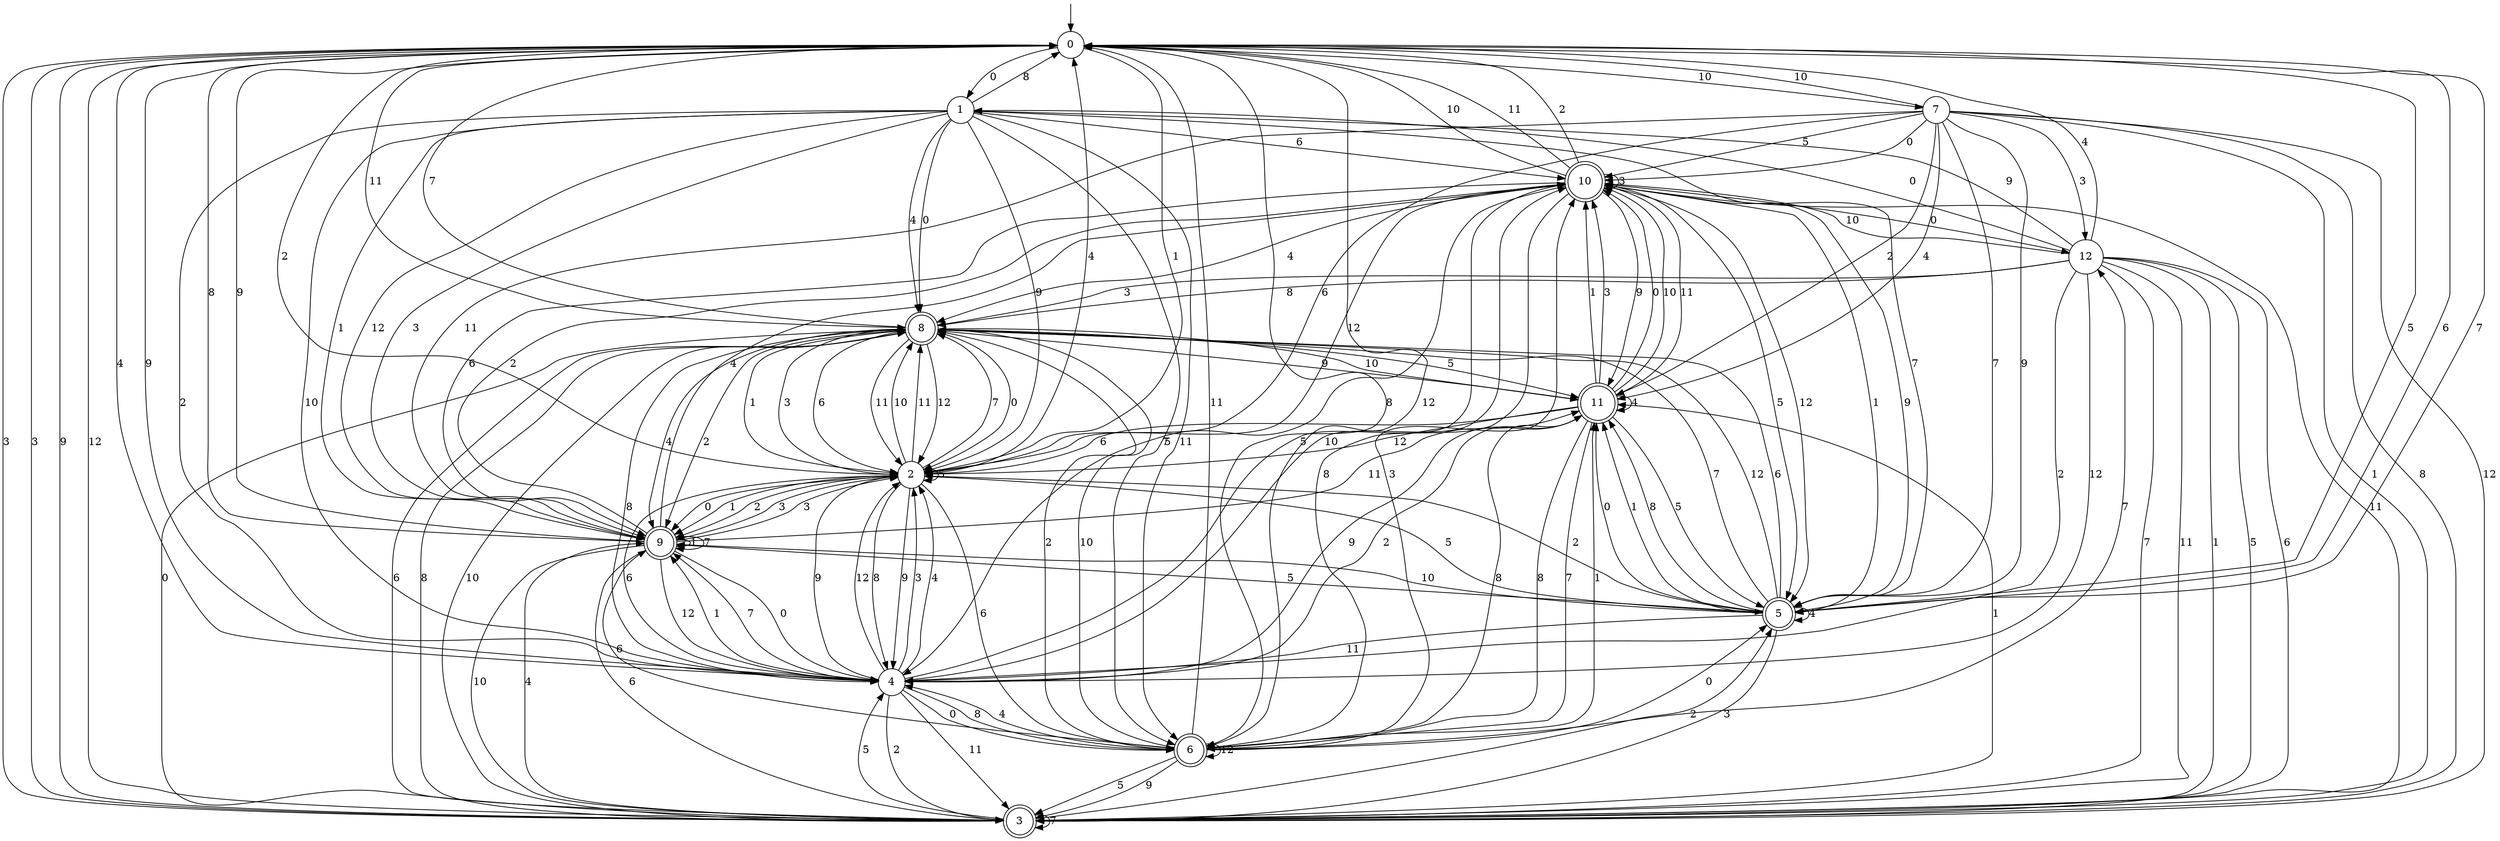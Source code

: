 digraph g {

	s0 [shape="circle" label="0"];
	s1 [shape="circle" label="1"];
	s2 [shape="circle" label="2"];
	s3 [shape="doublecircle" label="3"];
	s4 [shape="circle" label="4"];
	s5 [shape="doublecircle" label="5"];
	s6 [shape="doublecircle" label="6"];
	s7 [shape="circle" label="7"];
	s8 [shape="doublecircle" label="8"];
	s9 [shape="doublecircle" label="9"];
	s10 [shape="doublecircle" label="10"];
	s11 [shape="doublecircle" label="11"];
	s12 [shape="circle" label="12"];
	s0 -> s1 [label="0"];
	s0 -> s2 [label="1"];
	s0 -> s2 [label="2"];
	s0 -> s3 [label="3"];
	s0 -> s4 [label="4"];
	s0 -> s5 [label="5"];
	s0 -> s5 [label="6"];
	s0 -> s5 [label="7"];
	s0 -> s6 [label="8"];
	s0 -> s4 [label="9"];
	s0 -> s7 [label="10"];
	s0 -> s8 [label="11"];
	s0 -> s6 [label="12"];
	s1 -> s8 [label="0"];
	s1 -> s9 [label="1"];
	s1 -> s4 [label="2"];
	s1 -> s9 [label="3"];
	s1 -> s8 [label="4"];
	s1 -> s6 [label="5"];
	s1 -> s10 [label="6"];
	s1 -> s5 [label="7"];
	s1 -> s0 [label="8"];
	s1 -> s2 [label="9"];
	s1 -> s4 [label="10"];
	s1 -> s6 [label="11"];
	s1 -> s9 [label="12"];
	s2 -> s9 [label="0"];
	s2 -> s9 [label="1"];
	s2 -> s9 [label="2"];
	s2 -> s9 [label="3"];
	s2 -> s0 [label="4"];
	s2 -> s2 [label="5"];
	s2 -> s6 [label="6"];
	s2 -> s8 [label="7"];
	s2 -> s4 [label="8"];
	s2 -> s4 [label="9"];
	s2 -> s8 [label="10"];
	s2 -> s8 [label="11"];
	s2 -> s10 [label="12"];
	s3 -> s8 [label="0"];
	s3 -> s11 [label="1"];
	s3 -> s5 [label="2"];
	s3 -> s0 [label="3"];
	s3 -> s9 [label="4"];
	s3 -> s4 [label="5"];
	s3 -> s8 [label="6"];
	s3 -> s3 [label="7"];
	s3 -> s8 [label="8"];
	s3 -> s0 [label="9"];
	s3 -> s8 [label="10"];
	s3 -> s10 [label="11"];
	s3 -> s0 [label="12"];
	s4 -> s6 [label="0"];
	s4 -> s9 [label="1"];
	s4 -> s3 [label="2"];
	s4 -> s2 [label="3"];
	s4 -> s2 [label="4"];
	s4 -> s10 [label="5"];
	s4 -> s2 [label="6"];
	s4 -> s9 [label="7"];
	s4 -> s6 [label="8"];
	s4 -> s2 [label="9"];
	s4 -> s10 [label="10"];
	s4 -> s3 [label="11"];
	s4 -> s2 [label="12"];
	s5 -> s11 [label="0"];
	s5 -> s11 [label="1"];
	s5 -> s2 [label="2"];
	s5 -> s3 [label="3"];
	s5 -> s5 [label="4"];
	s5 -> s2 [label="5"];
	s5 -> s8 [label="6"];
	s5 -> s8 [label="7"];
	s5 -> s11 [label="8"];
	s5 -> s10 [label="9"];
	s5 -> s9 [label="10"];
	s5 -> s4 [label="11"];
	s5 -> s8 [label="12"];
	s6 -> s5 [label="0"];
	s6 -> s11 [label="1"];
	s6 -> s8 [label="2"];
	s6 -> s10 [label="3"];
	s6 -> s4 [label="4"];
	s6 -> s3 [label="5"];
	s6 -> s9 [label="6"];
	s6 -> s12 [label="7"];
	s6 -> s11 [label="8"];
	s6 -> s3 [label="9"];
	s6 -> s8 [label="10"];
	s6 -> s0 [label="11"];
	s6 -> s6 [label="12"];
	s7 -> s10 [label="0"];
	s7 -> s3 [label="1"];
	s7 -> s11 [label="2"];
	s7 -> s12 [label="3"];
	s7 -> s11 [label="4"];
	s7 -> s10 [label="5"];
	s7 -> s2 [label="6"];
	s7 -> s5 [label="7"];
	s7 -> s3 [label="8"];
	s7 -> s5 [label="9"];
	s7 -> s0 [label="10"];
	s7 -> s9 [label="11"];
	s7 -> s3 [label="12"];
	s8 -> s2 [label="0"];
	s8 -> s2 [label="1"];
	s8 -> s9 [label="2"];
	s8 -> s2 [label="3"];
	s8 -> s9 [label="4"];
	s8 -> s11 [label="5"];
	s8 -> s2 [label="6"];
	s8 -> s0 [label="7"];
	s8 -> s4 [label="8"];
	s8 -> s11 [label="9"];
	s8 -> s11 [label="10"];
	s8 -> s2 [label="11"];
	s8 -> s2 [label="12"];
	s9 -> s4 [label="0"];
	s9 -> s9 [label="1"];
	s9 -> s10 [label="2"];
	s9 -> s2 [label="3"];
	s9 -> s10 [label="4"];
	s9 -> s5 [label="5"];
	s9 -> s3 [label="6"];
	s9 -> s9 [label="7"];
	s9 -> s0 [label="8"];
	s9 -> s0 [label="9"];
	s9 -> s3 [label="10"];
	s9 -> s11 [label="11"];
	s9 -> s4 [label="12"];
	s10 -> s12 [label="0"];
	s10 -> s5 [label="1"];
	s10 -> s0 [label="2"];
	s10 -> s10 [label="3"];
	s10 -> s8 [label="4"];
	s10 -> s5 [label="5"];
	s10 -> s9 [label="6"];
	s10 -> s4 [label="7"];
	s10 -> s6 [label="8"];
	s10 -> s11 [label="9"];
	s10 -> s0 [label="10"];
	s10 -> s0 [label="11"];
	s10 -> s5 [label="12"];
	s11 -> s10 [label="0"];
	s11 -> s10 [label="1"];
	s11 -> s4 [label="2"];
	s11 -> s10 [label="3"];
	s11 -> s11 [label="4"];
	s11 -> s5 [label="5"];
	s11 -> s2 [label="6"];
	s11 -> s6 [label="7"];
	s11 -> s6 [label="8"];
	s11 -> s4 [label="9"];
	s11 -> s10 [label="10"];
	s11 -> s10 [label="11"];
	s11 -> s2 [label="12"];
	s12 -> s1 [label="0"];
	s12 -> s3 [label="1"];
	s12 -> s4 [label="2"];
	s12 -> s8 [label="3"];
	s12 -> s0 [label="4"];
	s12 -> s3 [label="5"];
	s12 -> s3 [label="6"];
	s12 -> s3 [label="7"];
	s12 -> s8 [label="8"];
	s12 -> s1 [label="9"];
	s12 -> s10 [label="10"];
	s12 -> s3 [label="11"];
	s12 -> s4 [label="12"];

__start0 [label="" shape="none" width="0" height="0"];
__start0 -> s0;

}
